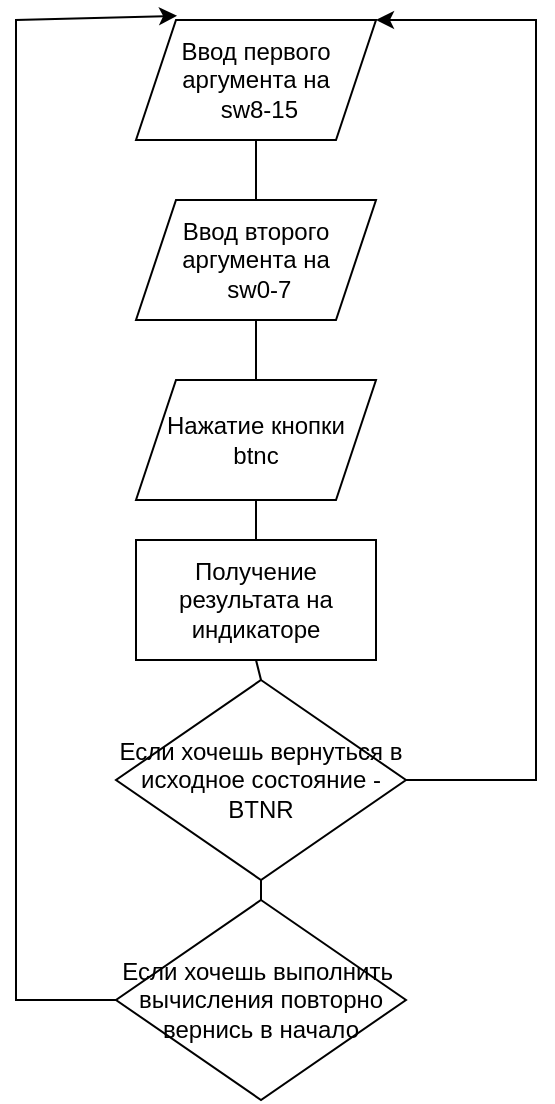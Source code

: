 <mxfile version="21.7.5" type="device">
  <diagram name="Страница — 1" id="n2MFC9nYes1qReobdi7V">
    <mxGraphModel dx="1049" dy="754" grid="1" gridSize="10" guides="1" tooltips="1" connect="1" arrows="1" fold="1" page="1" pageScale="1" pageWidth="827" pageHeight="1169" math="0" shadow="0">
      <root>
        <mxCell id="0" />
        <mxCell id="1" parent="0" />
        <mxCell id="zv98nwzxSSJnipprrKKx-1" value="Ввод первого аргумента на&lt;br&gt;&amp;nbsp;sw8-15" style="shape=parallelogram;perimeter=parallelogramPerimeter;whiteSpace=wrap;html=1;fixedSize=1;" vertex="1" parent="1">
          <mxGeometry x="320" y="380" width="120" height="60" as="geometry" />
        </mxCell>
        <mxCell id="zv98nwzxSSJnipprrKKx-2" value="Ввод второго аргумента на&lt;br&gt;&amp;nbsp;sw0-7" style="shape=parallelogram;perimeter=parallelogramPerimeter;whiteSpace=wrap;html=1;fixedSize=1;" vertex="1" parent="1">
          <mxGeometry x="320" y="470" width="120" height="60" as="geometry" />
        </mxCell>
        <mxCell id="zv98nwzxSSJnipprrKKx-3" value="Нажатие кнопки&lt;br&gt;btnc" style="shape=parallelogram;perimeter=parallelogramPerimeter;whiteSpace=wrap;html=1;fixedSize=1;" vertex="1" parent="1">
          <mxGeometry x="320" y="560" width="120" height="60" as="geometry" />
        </mxCell>
        <mxCell id="zv98nwzxSSJnipprrKKx-4" value="Получение результата на индикаторе" style="rounded=0;whiteSpace=wrap;html=1;" vertex="1" parent="1">
          <mxGeometry x="320" y="640" width="120" height="60" as="geometry" />
        </mxCell>
        <mxCell id="zv98nwzxSSJnipprrKKx-5" value="Если хочешь вернуться в исходное состояние - BTNR" style="rhombus;whiteSpace=wrap;html=1;" vertex="1" parent="1">
          <mxGeometry x="310" y="710" width="145" height="100" as="geometry" />
        </mxCell>
        <mxCell id="zv98nwzxSSJnipprrKKx-6" value="Если хочешь выполнить&amp;nbsp;&lt;br&gt;вычисления повторно&lt;br&gt;вернись в начало&lt;br&gt;" style="rhombus;whiteSpace=wrap;html=1;" vertex="1" parent="1">
          <mxGeometry x="310" y="820" width="145" height="100" as="geometry" />
        </mxCell>
        <mxCell id="zv98nwzxSSJnipprrKKx-7" value="" style="endArrow=none;html=1;rounded=0;entryX=0.5;entryY=1;entryDx=0;entryDy=0;" edge="1" parent="1" target="zv98nwzxSSJnipprrKKx-1">
          <mxGeometry width="50" height="50" relative="1" as="geometry">
            <mxPoint x="380" y="470" as="sourcePoint" />
            <mxPoint x="440" y="600" as="targetPoint" />
          </mxGeometry>
        </mxCell>
        <mxCell id="zv98nwzxSSJnipprrKKx-10" value="" style="endArrow=none;html=1;rounded=0;entryX=0.5;entryY=1;entryDx=0;entryDy=0;exitX=0.5;exitY=0;exitDx=0;exitDy=0;" edge="1" parent="1" source="zv98nwzxSSJnipprrKKx-3" target="zv98nwzxSSJnipprrKKx-2">
          <mxGeometry width="50" height="50" relative="1" as="geometry">
            <mxPoint x="390" y="550" as="sourcePoint" />
            <mxPoint x="440" y="500" as="targetPoint" />
          </mxGeometry>
        </mxCell>
        <mxCell id="zv98nwzxSSJnipprrKKx-11" value="" style="endArrow=none;html=1;rounded=0;entryX=0.5;entryY=1;entryDx=0;entryDy=0;exitX=0.5;exitY=0;exitDx=0;exitDy=0;" edge="1" parent="1" source="zv98nwzxSSJnipprrKKx-4" target="zv98nwzxSSJnipprrKKx-3">
          <mxGeometry width="50" height="50" relative="1" as="geometry">
            <mxPoint x="390" y="640" as="sourcePoint" />
            <mxPoint x="440" y="590" as="targetPoint" />
          </mxGeometry>
        </mxCell>
        <mxCell id="zv98nwzxSSJnipprrKKx-12" value="" style="endArrow=none;html=1;rounded=0;entryX=0.5;entryY=1;entryDx=0;entryDy=0;exitX=0.5;exitY=0;exitDx=0;exitDy=0;" edge="1" parent="1" source="zv98nwzxSSJnipprrKKx-5" target="zv98nwzxSSJnipprrKKx-4">
          <mxGeometry width="50" height="50" relative="1" as="geometry">
            <mxPoint x="390" y="790" as="sourcePoint" />
            <mxPoint x="440" y="740" as="targetPoint" />
          </mxGeometry>
        </mxCell>
        <mxCell id="zv98nwzxSSJnipprrKKx-13" value="" style="endArrow=none;html=1;rounded=0;entryX=0.5;entryY=1;entryDx=0;entryDy=0;exitX=0.5;exitY=0;exitDx=0;exitDy=0;" edge="1" parent="1" source="zv98nwzxSSJnipprrKKx-6" target="zv98nwzxSSJnipprrKKx-5">
          <mxGeometry width="50" height="50" relative="1" as="geometry">
            <mxPoint x="390" y="790" as="sourcePoint" />
            <mxPoint x="440" y="740" as="targetPoint" />
          </mxGeometry>
        </mxCell>
        <mxCell id="zv98nwzxSSJnipprrKKx-15" value="" style="endArrow=classic;html=1;rounded=0;exitX=1;exitY=0.5;exitDx=0;exitDy=0;entryX=1;entryY=0;entryDx=0;entryDy=0;" edge="1" parent="1" source="zv98nwzxSSJnipprrKKx-5" target="zv98nwzxSSJnipprrKKx-1">
          <mxGeometry width="50" height="50" relative="1" as="geometry">
            <mxPoint x="210" y="650" as="sourcePoint" />
            <mxPoint x="460" y="380" as="targetPoint" />
            <Array as="points">
              <mxPoint x="520" y="760" />
              <mxPoint x="520" y="380" />
            </Array>
          </mxGeometry>
        </mxCell>
        <mxCell id="zv98nwzxSSJnipprrKKx-16" value="" style="endArrow=classic;html=1;rounded=0;exitX=0;exitY=0.5;exitDx=0;exitDy=0;entryX=0.171;entryY=-0.035;entryDx=0;entryDy=0;entryPerimeter=0;" edge="1" parent="1" source="zv98nwzxSSJnipprrKKx-6" target="zv98nwzxSSJnipprrKKx-1">
          <mxGeometry width="50" height="50" relative="1" as="geometry">
            <mxPoint x="210" y="650" as="sourcePoint" />
            <mxPoint x="260" y="390" as="targetPoint" />
            <Array as="points">
              <mxPoint x="260" y="870" />
              <mxPoint x="260" y="380" />
            </Array>
          </mxGeometry>
        </mxCell>
      </root>
    </mxGraphModel>
  </diagram>
</mxfile>
